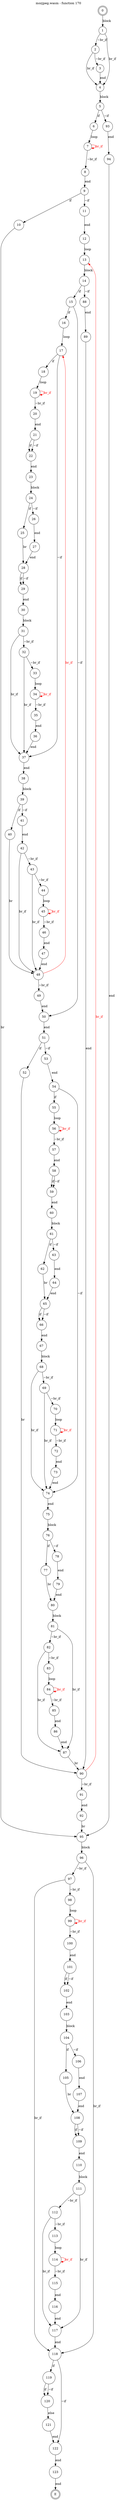 digraph finite_state_machine {
    label = "mozjpeg.wasm - function 170"
    labelloc =  t
    labelfontsize = 16
    labelfontcolor = black
    labelfontname = "Helvetica"
    node [shape = doublecircle]; 0 E ;
    node [shape = circle];
    0 -> 1[label="block"];
    1 -> 2[label="~br_if"];
    1 -> 4[label="br_if"];
    2 -> 3[label="~br_if"];
    2 -> 4[label="br_if"];
    3 -> 4[label="end"];
    4 -> 5[label="block"];
    5 -> 6[label="if"];
    5 -> 93[label="~if"];
    6 -> 7[label="loop"];
    7 -> 8[label="~br_if"];
    7 -> 7[color="red" fontcolor="red" label="br_if"];
    8 -> 9[label="end"];
    9 -> 10[label="if"];
    9 -> 11[label="~if"];
    10 -> 95[label="br"];
    11 -> 12[label="end"];
    12 -> 13[label="loop"];
    13 -> 14[label="block"];
    14 -> 15[label="if"];
    14 -> 88[label="~if"];
    15 -> 16[label="if"];
    15 -> 50[label="~if"];
    16 -> 17[label="loop"];
    17 -> 18[label="if"];
    17 -> 37[label="~if"];
    18 -> 19[label="loop"];
    19 -> 20[label="~br_if"];
    19 -> 19[color="red" fontcolor="red" label="br_if"];
    20 -> 21[label="end"];
    21 -> 22[label="if"];
    21 -> 22[label="~if"];
    22 -> 23[label="end"];
    23 -> 24[label="block"];
    24 -> 25[label="if"];
    24 -> 26[label="~if"];
    25 -> 28[label="br"];
    26 -> 27[label="end"];
    27 -> 28[label="end"];
    28 -> 29[label="if"];
    28 -> 29[label="~if"];
    29 -> 30[label="end"];
    30 -> 31[label="block"];
    31 -> 32[label="~br_if"];
    31 -> 37[label="br_if"];
    32 -> 33[label="~br_if"];
    32 -> 37[label="br_if"];
    33 -> 34[label="loop"];
    34 -> 35[label="~br_if"];
    34 -> 34[color="red" fontcolor="red" label="br_if"];
    35 -> 36[label="end"];
    36 -> 37[label="end"];
    37 -> 38[label="end"];
    38 -> 39[label="block"];
    39 -> 40[label="if"];
    39 -> 41[label="~if"];
    40 -> 48[label="br"];
    41 -> 42[label="end"];
    42 -> 43[label="~br_if"];
    42 -> 48[label="br_if"];
    43 -> 44[label="~br_if"];
    43 -> 48[label="br_if"];
    44 -> 45[label="loop"];
    45 -> 46[label="~br_if"];
    45 -> 45[color="red" fontcolor="red" label="br_if"];
    46 -> 47[label="end"];
    47 -> 48[label="end"];
    48 -> 49[label="~br_if"];
    48 -> 17[color="red" fontcolor="red" label="br_if"];
    49 -> 50[label="end"];
    50 -> 51[label="end"];
    51 -> 52[label="if"];
    51 -> 53[label="~if"];
    52 -> 90[label="br"];
    53 -> 54[label="end"];
    54 -> 55[label="if"];
    54 -> 74[label="~if"];
    55 -> 56[label="loop"];
    56 -> 57[label="~br_if"];
    56 -> 56[color="red" fontcolor="red" label="br_if"];
    57 -> 58[label="end"];
    58 -> 59[label="if"];
    58 -> 59[label="~if"];
    59 -> 60[label="end"];
    60 -> 61[label="block"];
    61 -> 62[label="if"];
    61 -> 63[label="~if"];
    62 -> 65[label="br"];
    63 -> 64[label="end"];
    64 -> 65[label="end"];
    65 -> 66[label="if"];
    65 -> 66[label="~if"];
    66 -> 67[label="end"];
    67 -> 68[label="block"];
    68 -> 69[label="~br_if"];
    68 -> 74[label="br_if"];
    69 -> 70[label="~br_if"];
    69 -> 74[label="br_if"];
    70 -> 71[label="loop"];
    71 -> 72[label="~br_if"];
    71 -> 71[color="red" fontcolor="red" label="br_if"];
    72 -> 73[label="end"];
    73 -> 74[label="end"];
    74 -> 75[label="end"];
    75 -> 76[label="block"];
    76 -> 77[label="if"];
    76 -> 78[label="~if"];
    77 -> 80[label="br"];
    78 -> 79[label="end"];
    79 -> 80[label="end"];
    80 -> 81[label="block"];
    81 -> 82[label="~br_if"];
    81 -> 87[label="br_if"];
    82 -> 83[label="~br_if"];
    82 -> 87[label="br_if"];
    83 -> 84[label="loop"];
    84 -> 85[label="~br_if"];
    84 -> 84[color="red" fontcolor="red" label="br_if"];
    85 -> 86[label="end"];
    86 -> 87[label="end"];
    87 -> 90[label="br"];
    88 -> 89[label="end"];
    89 -> 90[label="end"];
    90 -> 91[label="~br_if"];
    90 -> 13[color="red" fontcolor="red" label="br_if"];
    91 -> 92[label="end"];
    92 -> 95[label="br"];
    93 -> 94[label="end"];
    94 -> 95[label="end"];
    95 -> 96[label="block"];
    96 -> 97[label="~br_if"];
    96 -> 118[label="br_if"];
    97 -> 98[label="~br_if"];
    97 -> 118[label="br_if"];
    98 -> 99[label="loop"];
    99 -> 100[label="~br_if"];
    99 -> 99[color="red" fontcolor="red" label="br_if"];
    100 -> 101[label="end"];
    101 -> 102[label="if"];
    101 -> 102[label="~if"];
    102 -> 103[label="end"];
    103 -> 104[label="block"];
    104 -> 105[label="if"];
    104 -> 106[label="~if"];
    105 -> 108[label="br"];
    106 -> 107[label="end"];
    107 -> 108[label="end"];
    108 -> 109[label="if"];
    108 -> 109[label="~if"];
    109 -> 110[label="end"];
    110 -> 111[label="block"];
    111 -> 112[label="~br_if"];
    111 -> 117[label="br_if"];
    112 -> 113[label="~br_if"];
    112 -> 117[label="br_if"];
    113 -> 114[label="loop"];
    114 -> 115[label="~br_if"];
    114 -> 114[color="red" fontcolor="red" label="br_if"];
    115 -> 116[label="end"];
    116 -> 117[label="end"];
    117 -> 118[label="end"];
    118 -> 119[label="if"];
    118 -> 122[label="~if"];
    119 -> 120[label="if"];
    119 -> 120[label="~if"];
    120 -> 121[label="else"];
    121 -> 122[label="end"];
    122 -> 123[label="end"];
    123 -> E[label="end"];
}

